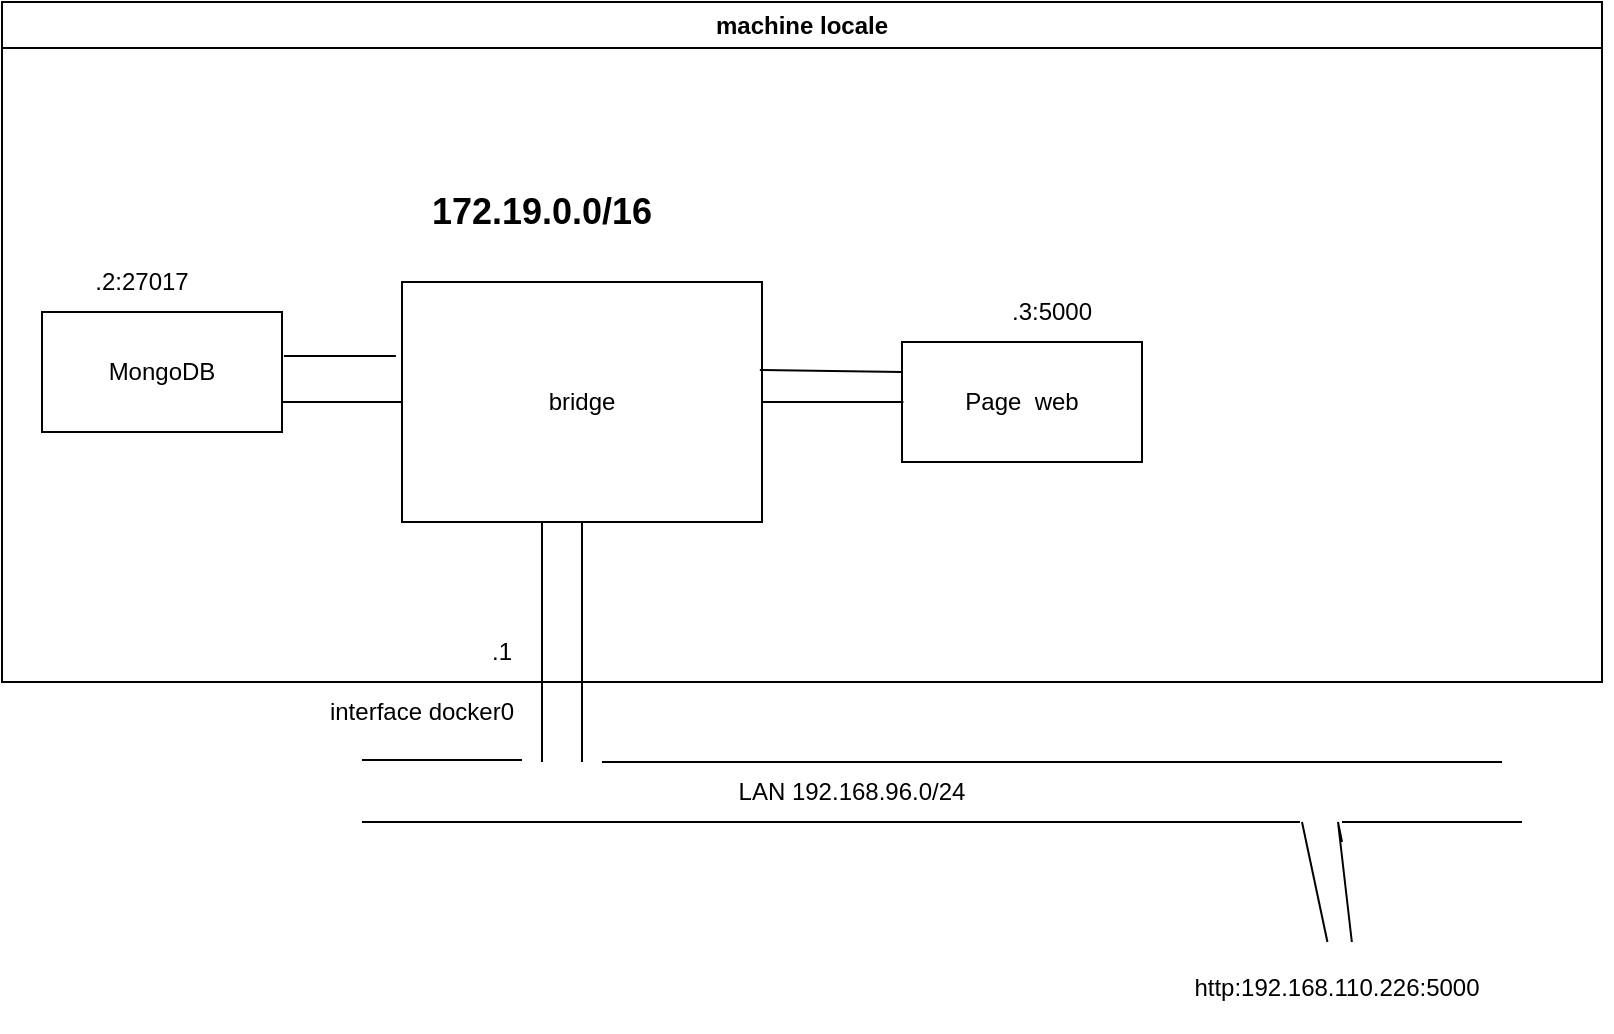 <mxfile version="22.1.11" type="device">
  <diagram name="Page-1" id="TjVklAgZkNygQsRRETGH">
    <mxGraphModel dx="1707" dy="434" grid="1" gridSize="10" guides="1" tooltips="1" connect="1" arrows="1" fold="1" page="1" pageScale="1" pageWidth="827" pageHeight="1169" math="0" shadow="0">
      <root>
        <mxCell id="0" />
        <mxCell id="1" parent="0" />
        <mxCell id="ZWHM6CyVMjpsxh_ZRD_X-9" value="machine locale" style="swimlane;whiteSpace=wrap;html=1;" parent="1" vertex="1">
          <mxGeometry x="-60" y="40" width="800" height="340" as="geometry" />
        </mxCell>
        <mxCell id="ZWHM6CyVMjpsxh_ZRD_X-19" value="bridge" style="rounded=0;whiteSpace=wrap;html=1;" parent="ZWHM6CyVMjpsxh_ZRD_X-9" vertex="1">
          <mxGeometry x="200" y="140" width="180" height="120" as="geometry" />
        </mxCell>
        <mxCell id="ZWHM6CyVMjpsxh_ZRD_X-20" value="Page&amp;nbsp; web" style="rounded=0;whiteSpace=wrap;html=1;" parent="ZWHM6CyVMjpsxh_ZRD_X-9" vertex="1">
          <mxGeometry x="450" y="170" width="120" height="60" as="geometry" />
        </mxCell>
        <mxCell id="ZWHM6CyVMjpsxh_ZRD_X-32" value=".1" style="text;html=1;strokeColor=none;fillColor=none;align=center;verticalAlign=middle;whiteSpace=wrap;rounded=0;" parent="ZWHM6CyVMjpsxh_ZRD_X-9" vertex="1">
          <mxGeometry x="220" y="310" width="60" height="30" as="geometry" />
        </mxCell>
        <mxCell id="ZWHM6CyVMjpsxh_ZRD_X-33" value="&lt;b&gt;&lt;font style=&quot;font-size: 18px;&quot;&gt;172.19.0.0/16&lt;/font&gt;&lt;/b&gt;" style="text;html=1;strokeColor=none;fillColor=none;align=center;verticalAlign=middle;whiteSpace=wrap;rounded=0;" parent="ZWHM6CyVMjpsxh_ZRD_X-9" vertex="1">
          <mxGeometry x="220" y="90" width="100" height="30" as="geometry" />
        </mxCell>
        <mxCell id="ZWHM6CyVMjpsxh_ZRD_X-34" value=":5000" style="text;html=1;strokeColor=none;fillColor=none;align=center;verticalAlign=middle;whiteSpace=wrap;rounded=0;" parent="ZWHM6CyVMjpsxh_ZRD_X-9" vertex="1">
          <mxGeometry x="500" y="140" width="60" height="30" as="geometry" />
        </mxCell>
        <mxCell id="ZWHM6CyVMjpsxh_ZRD_X-43" value=".3" style="text;html=1;strokeColor=none;fillColor=none;align=center;verticalAlign=middle;whiteSpace=wrap;rounded=0;" parent="ZWHM6CyVMjpsxh_ZRD_X-9" vertex="1">
          <mxGeometry x="480" y="140" width="60" height="30" as="geometry" />
        </mxCell>
        <mxCell id="pRFV72ju0lPkuy1TKLql-1" value="" style="endArrow=none;html=1;rounded=0;exitX=0.994;exitY=0.367;exitDx=0;exitDy=0;exitPerimeter=0;entryX=0;entryY=0.25;entryDx=0;entryDy=0;" edge="1" parent="ZWHM6CyVMjpsxh_ZRD_X-9" source="ZWHM6CyVMjpsxh_ZRD_X-19" target="ZWHM6CyVMjpsxh_ZRD_X-20">
          <mxGeometry width="50" height="50" relative="1" as="geometry">
            <mxPoint x="390" y="190" as="sourcePoint" />
            <mxPoint x="440" y="180" as="targetPoint" />
          </mxGeometry>
        </mxCell>
        <mxCell id="pRFV72ju0lPkuy1TKLql-3" value="" style="endArrow=none;html=1;rounded=0;" edge="1" parent="ZWHM6CyVMjpsxh_ZRD_X-9" source="ZWHM6CyVMjpsxh_ZRD_X-19">
          <mxGeometry width="50" height="50" relative="1" as="geometry">
            <mxPoint x="440" y="210" as="sourcePoint" />
            <mxPoint x="450.711" y="200" as="targetPoint" />
          </mxGeometry>
        </mxCell>
        <mxCell id="pRFV72ju0lPkuy1TKLql-4" value="MongoDB" style="rounded=0;whiteSpace=wrap;html=1;" vertex="1" parent="ZWHM6CyVMjpsxh_ZRD_X-9">
          <mxGeometry x="20" y="155" width="120" height="60" as="geometry" />
        </mxCell>
        <mxCell id="pRFV72ju0lPkuy1TKLql-6" value="" style="endArrow=none;html=1;rounded=0;exitX=1.008;exitY=0.367;exitDx=0;exitDy=0;exitPerimeter=0;entryX=-0.017;entryY=0.308;entryDx=0;entryDy=0;entryPerimeter=0;" edge="1" parent="ZWHM6CyVMjpsxh_ZRD_X-9" source="pRFV72ju0lPkuy1TKLql-4" target="ZWHM6CyVMjpsxh_ZRD_X-19">
          <mxGeometry width="50" height="50" relative="1" as="geometry">
            <mxPoint x="150" y="210" as="sourcePoint" />
            <mxPoint x="200" y="160" as="targetPoint" />
          </mxGeometry>
        </mxCell>
        <mxCell id="pRFV72ju0lPkuy1TKLql-7" value="" style="endArrow=none;html=1;rounded=0;entryX=0;entryY=0.5;entryDx=0;entryDy=0;exitX=1;exitY=0.75;exitDx=0;exitDy=0;" edge="1" parent="ZWHM6CyVMjpsxh_ZRD_X-9" source="pRFV72ju0lPkuy1TKLql-4" target="ZWHM6CyVMjpsxh_ZRD_X-19">
          <mxGeometry width="50" height="50" relative="1" as="geometry">
            <mxPoint x="140" y="250" as="sourcePoint" />
            <mxPoint x="190" y="200" as="targetPoint" />
          </mxGeometry>
        </mxCell>
        <mxCell id="pRFV72ju0lPkuy1TKLql-9" value=".2:27017" style="text;html=1;strokeColor=none;fillColor=none;align=center;verticalAlign=middle;whiteSpace=wrap;rounded=0;" vertex="1" parent="ZWHM6CyVMjpsxh_ZRD_X-9">
          <mxGeometry x="40" y="125" width="60" height="30" as="geometry" />
        </mxCell>
        <mxCell id="ZWHM6CyVMjpsxh_ZRD_X-22" value="" style="endArrow=none;html=1;rounded=0;" parent="1" edge="1">
          <mxGeometry width="50" height="50" relative="1" as="geometry">
            <mxPoint x="230" y="380" as="sourcePoint" />
            <mxPoint x="230" y="340" as="targetPoint" />
            <Array as="points">
              <mxPoint x="230" y="340" />
              <mxPoint x="230" y="300" />
            </Array>
          </mxGeometry>
        </mxCell>
        <mxCell id="ZWHM6CyVMjpsxh_ZRD_X-30" value="http:192.168.110.226:5000" style="text;html=1;strokeColor=none;fillColor=none;align=center;verticalAlign=middle;whiteSpace=wrap;rounded=0;" parent="1" vertex="1">
          <mxGeometry x="470" y="510" width="275" height="45" as="geometry" />
        </mxCell>
        <mxCell id="ZWHM6CyVMjpsxh_ZRD_X-35" value="" style="endArrow=none;html=1;rounded=0;" parent="1" edge="1">
          <mxGeometry width="50" height="50" relative="1" as="geometry">
            <mxPoint x="240" y="420" as="sourcePoint" />
            <mxPoint x="690" y="420" as="targetPoint" />
          </mxGeometry>
        </mxCell>
        <mxCell id="ZWHM6CyVMjpsxh_ZRD_X-36" value="" style="endArrow=none;html=1;rounded=0;" parent="1" edge="1">
          <mxGeometry width="50" height="50" relative="1" as="geometry">
            <mxPoint x="120" y="450" as="sourcePoint" />
            <mxPoint x="589" y="450" as="targetPoint" />
          </mxGeometry>
        </mxCell>
        <mxCell id="ZWHM6CyVMjpsxh_ZRD_X-37" value="LAN 192.168.96.0/24" style="text;html=1;strokeColor=none;fillColor=none;align=center;verticalAlign=middle;whiteSpace=wrap;rounded=0;" parent="1" vertex="1">
          <mxGeometry x="300" y="420" width="130" height="30" as="geometry" />
        </mxCell>
        <mxCell id="ZWHM6CyVMjpsxh_ZRD_X-38" value="" style="endArrow=none;html=1;rounded=0;" parent="1" edge="1">
          <mxGeometry width="50" height="50" relative="1" as="geometry">
            <mxPoint x="210" y="420" as="sourcePoint" />
            <mxPoint x="210" y="300" as="targetPoint" />
          </mxGeometry>
        </mxCell>
        <mxCell id="ZWHM6CyVMjpsxh_ZRD_X-39" value="" style="endArrow=none;html=1;rounded=0;" parent="1" edge="1">
          <mxGeometry width="50" height="50" relative="1" as="geometry">
            <mxPoint x="230" y="420" as="sourcePoint" />
            <mxPoint x="230" y="380" as="targetPoint" />
          </mxGeometry>
        </mxCell>
        <mxCell id="ZWHM6CyVMjpsxh_ZRD_X-41" value="" style="endArrow=none;html=1;rounded=0;" parent="1" edge="1">
          <mxGeometry width="50" height="50" relative="1" as="geometry">
            <mxPoint x="120" y="419" as="sourcePoint" />
            <mxPoint x="200" y="419" as="targetPoint" />
          </mxGeometry>
        </mxCell>
        <mxCell id="ZWHM6CyVMjpsxh_ZRD_X-45" value="" style="endArrow=none;html=1;rounded=0;" parent="1" source="ZWHM6CyVMjpsxh_ZRD_X-30" edge="1">
          <mxGeometry width="50" height="50" relative="1" as="geometry">
            <mxPoint x="620" y="520" as="sourcePoint" />
            <mxPoint x="590" y="450" as="targetPoint" />
          </mxGeometry>
        </mxCell>
        <mxCell id="ZWHM6CyVMjpsxh_ZRD_X-46" value="" style="endArrow=none;html=1;rounded=0;exitX=0.527;exitY=0;exitDx=0;exitDy=0;exitPerimeter=0;" parent="1" source="ZWHM6CyVMjpsxh_ZRD_X-30" edge="1">
          <mxGeometry width="50" height="50" relative="1" as="geometry">
            <mxPoint x="620" y="510" as="sourcePoint" />
            <mxPoint x="610" y="460" as="targetPoint" />
            <Array as="points">
              <mxPoint x="608" y="450" />
            </Array>
          </mxGeometry>
        </mxCell>
        <mxCell id="ZWHM6CyVMjpsxh_ZRD_X-47" value="" style="endArrow=none;html=1;rounded=0;" parent="1" edge="1">
          <mxGeometry width="50" height="50" relative="1" as="geometry">
            <mxPoint x="610" y="450" as="sourcePoint" />
            <mxPoint x="700" y="450" as="targetPoint" />
          </mxGeometry>
        </mxCell>
        <mxCell id="ZWHM6CyVMjpsxh_ZRD_X-49" value="interface docker0" style="text;html=1;strokeColor=none;fillColor=none;align=center;verticalAlign=middle;whiteSpace=wrap;rounded=0;" parent="1" vertex="1">
          <mxGeometry x="100" y="380" width="100" height="30" as="geometry" />
        </mxCell>
      </root>
    </mxGraphModel>
  </diagram>
</mxfile>
